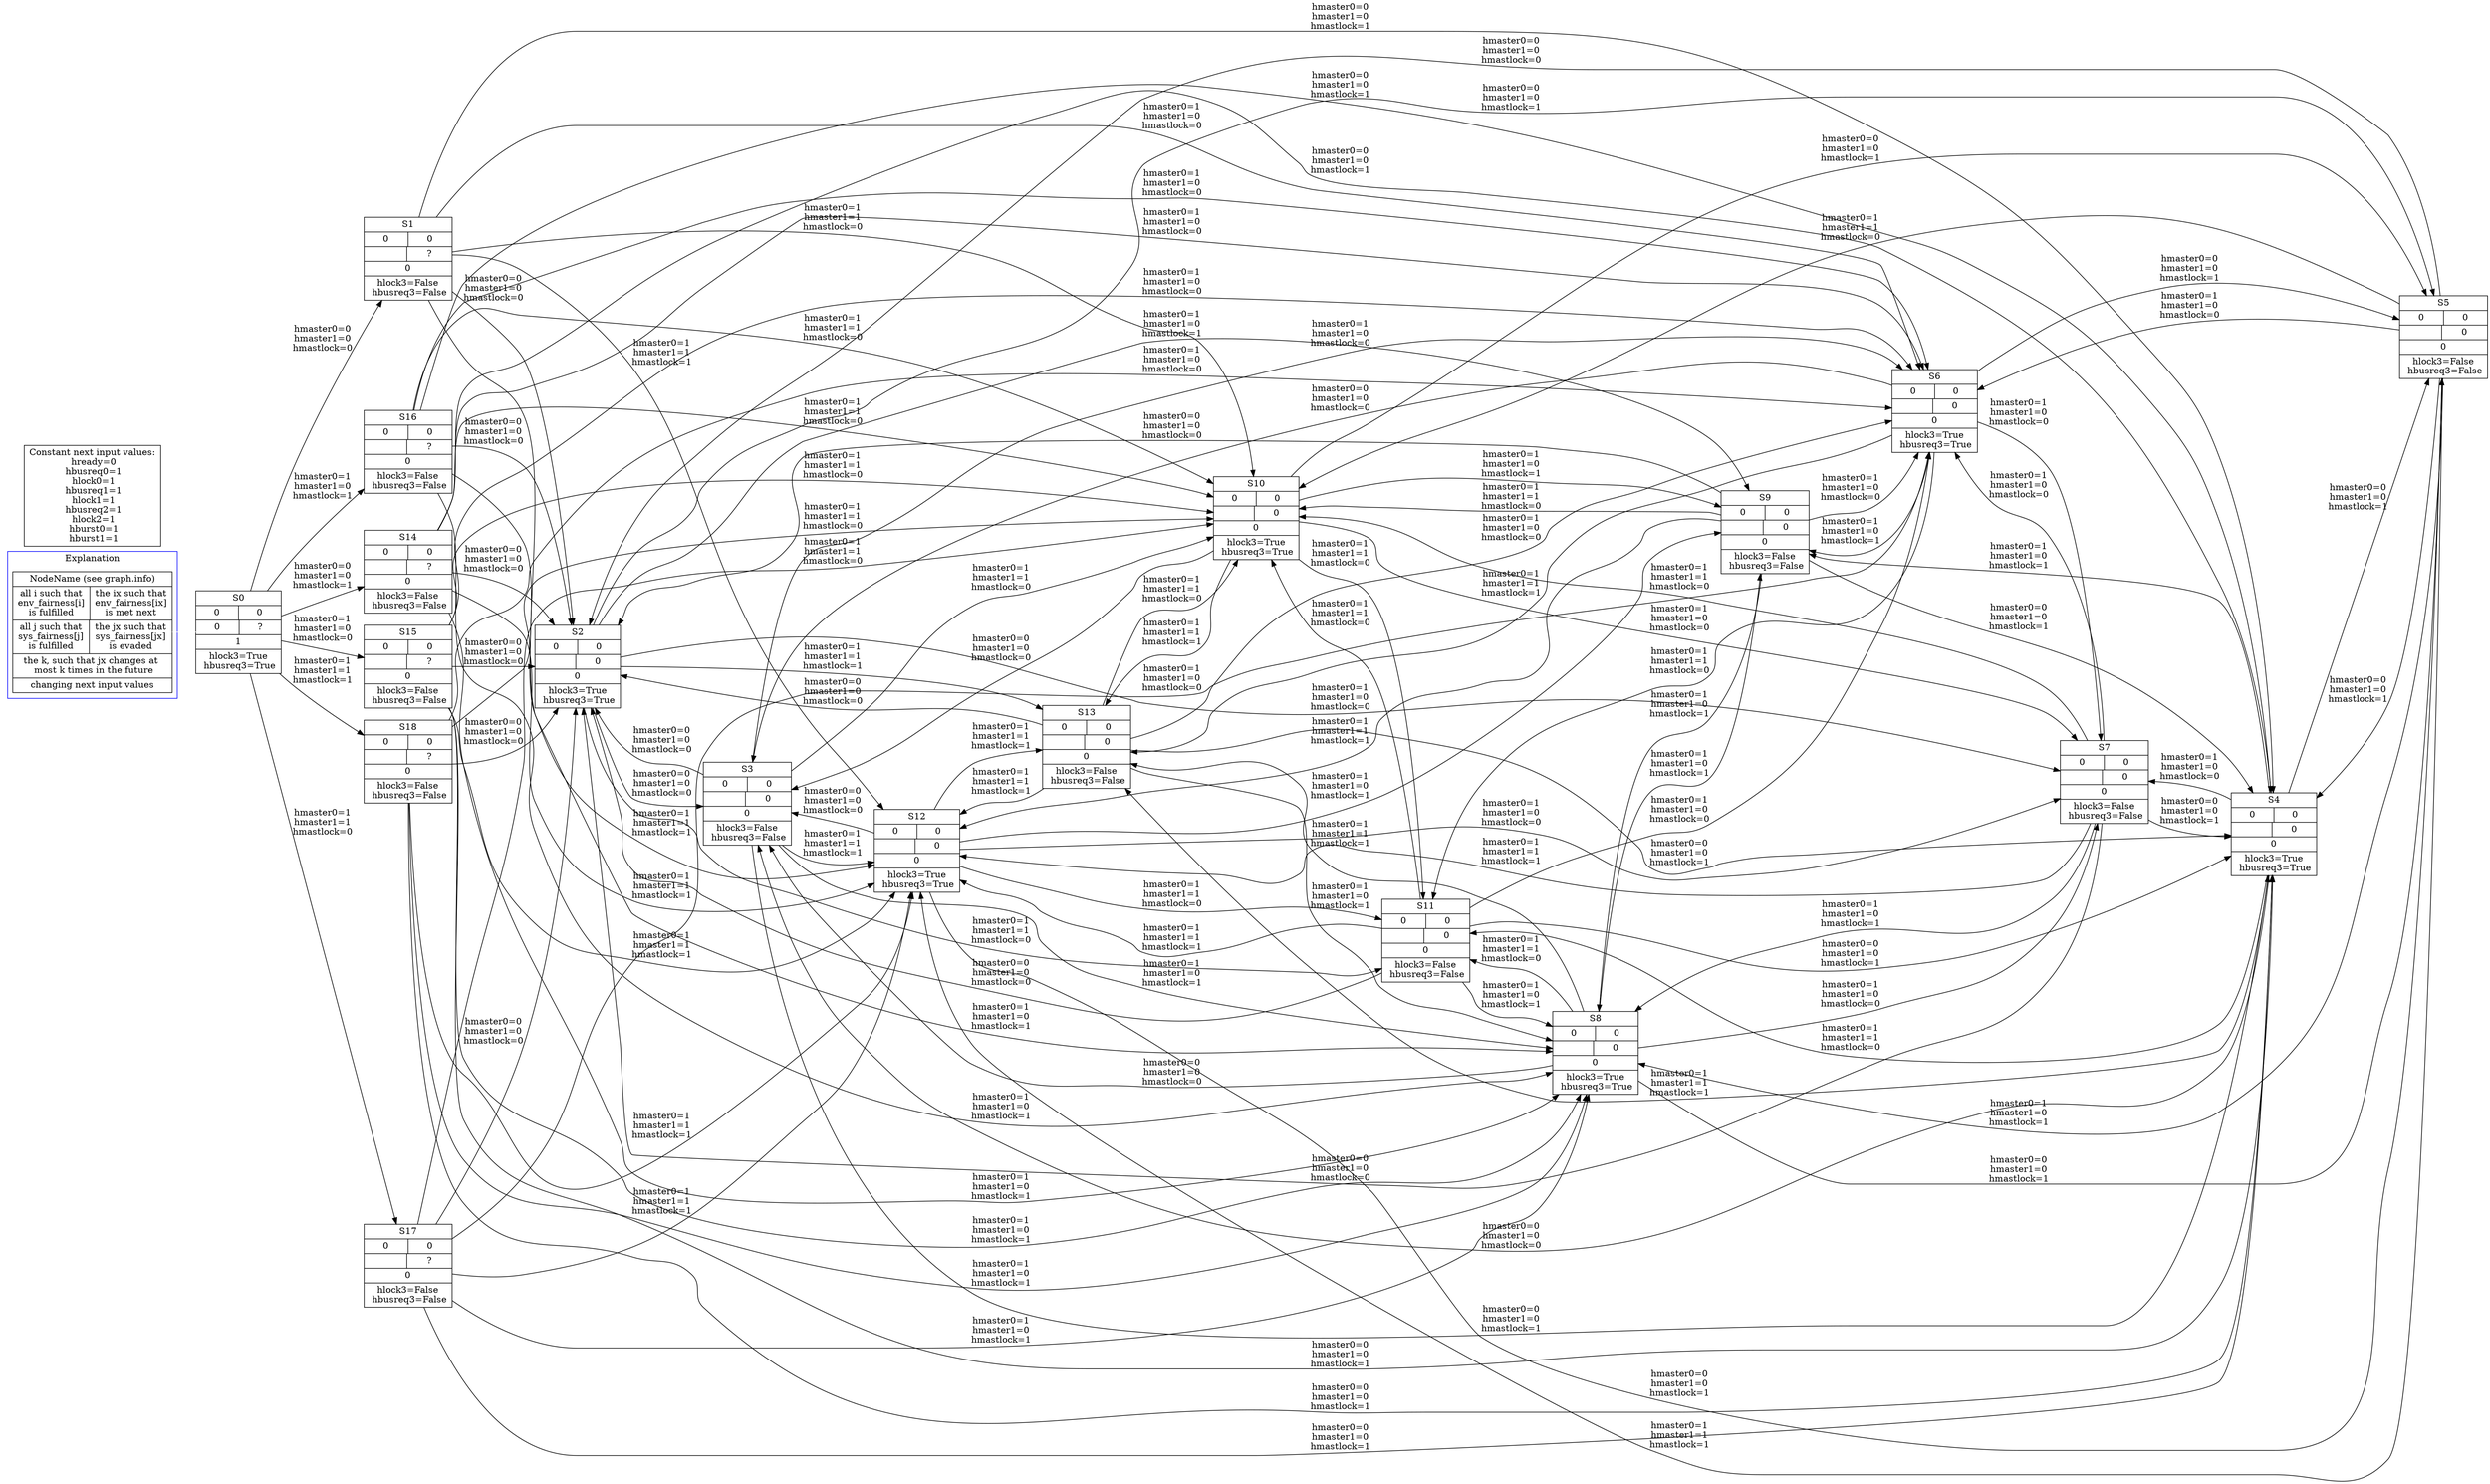 digraph G {
  rankdir=LR;
  node [shape = record];
  subgraph cluster1 {
    A[label = "NodeName (see graph.info)|{all i such that\nenv_fairness[i]\nis fulfilled|the ix such that\nenv_fairness[ix]\nis met next}|{all j such that\nsys_fairness[j]\nis fulfilled|the jx such that\nsys_fairness[jx]\nis evaded}| the k, such that jx changes at \n most k times in the future|changing next input values"];
    label = "Explanation";
    color=blue;
  }
  A->S0[color=white];
ConstantNextInputs[label="Constant next input values:\n hready=0\n hbusreq0=1\n hlock0=1\n hbusreq1=1\n hlock1=1\n hbusreq2=1\n hlock2=1\n hburst0=1\n hburst1=1\n "];
  S0[label = "S0 | {0 | 0} | {0 | ?} | 1 | hlock3=True\n hbusreq3=True\n "];
  S0 -> S1[label="hmaster0=0\nhmaster1=0\nhmastlock=0\n"];
  S0 -> S14[label="hmaster0=0\nhmaster1=0\nhmastlock=1\n"];
  S0 -> S15[label="hmaster0=1\nhmaster1=0\nhmastlock=0\n"];
  S0 -> S16[label="hmaster0=1\nhmaster1=0\nhmastlock=1\n"];
  S0 -> S17[label="hmaster0=1\nhmaster1=1\nhmastlock=0\n"];
  S0 -> S18[label="hmaster0=1\nhmaster1=1\nhmastlock=1\n"];
  S1[label = "S1 | {0 | 0} | { | ?} | 0 | hlock3=False\n hbusreq3=False\n "];
  S1 -> S2[label="hmaster0=0\nhmaster1=0\nhmastlock=0\n"];
  S1 -> S4[label="hmaster0=0\nhmaster1=0\nhmastlock=1\n"];
  S1 -> S6[label="hmaster0=1\nhmaster1=0\nhmastlock=0\n"];
  S1 -> S8[label="hmaster0=1\nhmaster1=0\nhmastlock=1\n"];
  S1 -> S10[label="hmaster0=1\nhmaster1=1\nhmastlock=0\n"];
  S1 -> S12[label="hmaster0=1\nhmaster1=1\nhmastlock=1\n"];
  S2[label = "S2 | {0 | 0} | { | 0} | 0 | hlock3=True\n hbusreq3=True\n "];
  S2 -> S3[label="hmaster0=0\nhmaster1=0\nhmastlock=0\n"];
  S2 -> S5[label="hmaster0=0\nhmaster1=0\nhmastlock=1\n"];
  S2 -> S7[label="hmaster0=1\nhmaster1=0\nhmastlock=0\n"];
  S2 -> S9[label="hmaster0=1\nhmaster1=0\nhmastlock=1\n"];
  S2 -> S11[label="hmaster0=1\nhmaster1=1\nhmastlock=0\n"];
  S2 -> S13[label="hmaster0=1\nhmaster1=1\nhmastlock=1\n"];
  S3[label = "S3 | {0 | 0} | { | 0} | 0 | hlock3=False\n hbusreq3=False\n "];
  S3 -> S2[label="hmaster0=0\nhmaster1=0\nhmastlock=0\n"];
  S3 -> S4[label="hmaster0=0\nhmaster1=0\nhmastlock=1\n"];
  S3 -> S6[label="hmaster0=1\nhmaster1=0\nhmastlock=0\n"];
  S3 -> S8[label="hmaster0=1\nhmaster1=0\nhmastlock=1\n"];
  S3 -> S10[label="hmaster0=1\nhmaster1=1\nhmastlock=0\n"];
  S3 -> S12[label="hmaster0=1\nhmaster1=1\nhmastlock=1\n"];
  S4[label = "S4 | {0 | 0} | { | 0} | 0 | hlock3=True\n hbusreq3=True\n "];
  S4 -> S3[label="hmaster0=0\nhmaster1=0\nhmastlock=0\n"];
  S4 -> S5[label="hmaster0=0\nhmaster1=0\nhmastlock=1\n"];
  S4 -> S7[label="hmaster0=1\nhmaster1=0\nhmastlock=0\n"];
  S4 -> S9[label="hmaster0=1\nhmaster1=0\nhmastlock=1\n"];
  S4 -> S11[label="hmaster0=1\nhmaster1=1\nhmastlock=0\n"];
  S4 -> S13[label="hmaster0=1\nhmaster1=1\nhmastlock=1\n"];
  S5[label = "S5 | {0 | 0} | { | 0} | 0 | hlock3=False\n hbusreq3=False\n "];
  S5 -> S2[label="hmaster0=0\nhmaster1=0\nhmastlock=0\n"];
  S5 -> S4[label="hmaster0=0\nhmaster1=0\nhmastlock=1\n"];
  S5 -> S6[label="hmaster0=1\nhmaster1=0\nhmastlock=0\n"];
  S5 -> S8[label="hmaster0=1\nhmaster1=0\nhmastlock=1\n"];
  S5 -> S10[label="hmaster0=1\nhmaster1=1\nhmastlock=0\n"];
  S5 -> S12[label="hmaster0=1\nhmaster1=1\nhmastlock=1\n"];
  S6[label = "S6 | {0 | 0} | { | 0} | 0 | hlock3=True\n hbusreq3=True\n "];
  S6 -> S3[label="hmaster0=0\nhmaster1=0\nhmastlock=0\n"];
  S6 -> S5[label="hmaster0=0\nhmaster1=0\nhmastlock=1\n"];
  S6 -> S7[label="hmaster0=1\nhmaster1=0\nhmastlock=0\n"];
  S6 -> S9[label="hmaster0=1\nhmaster1=0\nhmastlock=1\n"];
  S6 -> S11[label="hmaster0=1\nhmaster1=1\nhmastlock=0\n"];
  S6 -> S13[label="hmaster0=1\nhmaster1=1\nhmastlock=1\n"];
  S7[label = "S7 | {0 | 0} | { | 0} | 0 | hlock3=False\n hbusreq3=False\n "];
  S7 -> S2[label="hmaster0=0\nhmaster1=0\nhmastlock=0\n"];
  S7 -> S4[label="hmaster0=0\nhmaster1=0\nhmastlock=1\n"];
  S7 -> S6[label="hmaster0=1\nhmaster1=0\nhmastlock=0\n"];
  S7 -> S8[label="hmaster0=1\nhmaster1=0\nhmastlock=1\n"];
  S7 -> S10[label="hmaster0=1\nhmaster1=1\nhmastlock=0\n"];
  S7 -> S12[label="hmaster0=1\nhmaster1=1\nhmastlock=1\n"];
  S8[label = "S8 | {0 | 0} | { | 0} | 0 | hlock3=True\n hbusreq3=True\n "];
  S8 -> S3[label="hmaster0=0\nhmaster1=0\nhmastlock=0\n"];
  S8 -> S5[label="hmaster0=0\nhmaster1=0\nhmastlock=1\n"];
  S8 -> S7[label="hmaster0=1\nhmaster1=0\nhmastlock=0\n"];
  S8 -> S9[label="hmaster0=1\nhmaster1=0\nhmastlock=1\n"];
  S8 -> S11[label="hmaster0=1\nhmaster1=1\nhmastlock=0\n"];
  S8 -> S13[label="hmaster0=1\nhmaster1=1\nhmastlock=1\n"];
  S9[label = "S9 | {0 | 0} | { | 0} | 0 | hlock3=False\n hbusreq3=False\n "];
  S9 -> S2[label="hmaster0=0\nhmaster1=0\nhmastlock=0\n"];
  S9 -> S4[label="hmaster0=0\nhmaster1=0\nhmastlock=1\n"];
  S9 -> S6[label="hmaster0=1\nhmaster1=0\nhmastlock=0\n"];
  S9 -> S8[label="hmaster0=1\nhmaster1=0\nhmastlock=1\n"];
  S9 -> S10[label="hmaster0=1\nhmaster1=1\nhmastlock=0\n"];
  S9 -> S12[label="hmaster0=1\nhmaster1=1\nhmastlock=1\n"];
  S10[label = "S10 | {0 | 0} | { | 0} | 0 | hlock3=True\n hbusreq3=True\n "];
  S10 -> S3[label="hmaster0=0\nhmaster1=0\nhmastlock=0\n"];
  S10 -> S5[label="hmaster0=0\nhmaster1=0\nhmastlock=1\n"];
  S10 -> S7[label="hmaster0=1\nhmaster1=0\nhmastlock=0\n"];
  S10 -> S9[label="hmaster0=1\nhmaster1=0\nhmastlock=1\n"];
  S10 -> S11[label="hmaster0=1\nhmaster1=1\nhmastlock=0\n"];
  S10 -> S13[label="hmaster0=1\nhmaster1=1\nhmastlock=1\n"];
  S11[label = "S11 | {0 | 0} | { | 0} | 0 | hlock3=False\n hbusreq3=False\n "];
  S11 -> S2[label="hmaster0=0\nhmaster1=0\nhmastlock=0\n"];
  S11 -> S4[label="hmaster0=0\nhmaster1=0\nhmastlock=1\n"];
  S11 -> S6[label="hmaster0=1\nhmaster1=0\nhmastlock=0\n"];
  S11 -> S8[label="hmaster0=1\nhmaster1=0\nhmastlock=1\n"];
  S11 -> S10[label="hmaster0=1\nhmaster1=1\nhmastlock=0\n"];
  S11 -> S12[label="hmaster0=1\nhmaster1=1\nhmastlock=1\n"];
  S12[label = "S12 | {0 | 0} | { | 0} | 0 | hlock3=True\n hbusreq3=True\n "];
  S12 -> S3[label="hmaster0=0\nhmaster1=0\nhmastlock=0\n"];
  S12 -> S5[label="hmaster0=0\nhmaster1=0\nhmastlock=1\n"];
  S12 -> S7[label="hmaster0=1\nhmaster1=0\nhmastlock=0\n"];
  S12 -> S9[label="hmaster0=1\nhmaster1=0\nhmastlock=1\n"];
  S12 -> S11[label="hmaster0=1\nhmaster1=1\nhmastlock=0\n"];
  S12 -> S13[label="hmaster0=1\nhmaster1=1\nhmastlock=1\n"];
  S13[label = "S13 | {0 | 0} | { | 0} | 0 | hlock3=False\n hbusreq3=False\n "];
  S13 -> S2[label="hmaster0=0\nhmaster1=0\nhmastlock=0\n"];
  S13 -> S4[label="hmaster0=0\nhmaster1=0\nhmastlock=1\n"];
  S13 -> S6[label="hmaster0=1\nhmaster1=0\nhmastlock=0\n"];
  S13 -> S8[label="hmaster0=1\nhmaster1=0\nhmastlock=1\n"];
  S13 -> S10[label="hmaster0=1\nhmaster1=1\nhmastlock=0\n"];
  S13 -> S12[label="hmaster0=1\nhmaster1=1\nhmastlock=1\n"];
  S14[label = "S14 | {0 | 0} | { | ?} | 0 | hlock3=False\n hbusreq3=False\n "];
  S14 -> S2[label="hmaster0=0\nhmaster1=0\nhmastlock=0\n"];
  S14 -> S4[label="hmaster0=0\nhmaster1=0\nhmastlock=1\n"];
  S14 -> S6[label="hmaster0=1\nhmaster1=0\nhmastlock=0\n"];
  S14 -> S8[label="hmaster0=1\nhmaster1=0\nhmastlock=1\n"];
  S14 -> S10[label="hmaster0=1\nhmaster1=1\nhmastlock=0\n"];
  S14 -> S12[label="hmaster0=1\nhmaster1=1\nhmastlock=1\n"];
  S15[label = "S15 | {0 | 0} | { | ?} | 0 | hlock3=False\n hbusreq3=False\n "];
  S15 -> S2[label="hmaster0=0\nhmaster1=0\nhmastlock=0\n"];
  S15 -> S4[label="hmaster0=0\nhmaster1=0\nhmastlock=1\n"];
  S15 -> S6[label="hmaster0=1\nhmaster1=0\nhmastlock=0\n"];
  S15 -> S8[label="hmaster0=1\nhmaster1=0\nhmastlock=1\n"];
  S15 -> S10[label="hmaster0=1\nhmaster1=1\nhmastlock=0\n"];
  S15 -> S12[label="hmaster0=1\nhmaster1=1\nhmastlock=1\n"];
  S16[label = "S16 | {0 | 0} | { | ?} | 0 | hlock3=False\n hbusreq3=False\n "];
  S16 -> S2[label="hmaster0=0\nhmaster1=0\nhmastlock=0\n"];
  S16 -> S4[label="hmaster0=0\nhmaster1=0\nhmastlock=1\n"];
  S16 -> S6[label="hmaster0=1\nhmaster1=0\nhmastlock=0\n"];
  S16 -> S8[label="hmaster0=1\nhmaster1=0\nhmastlock=1\n"];
  S16 -> S10[label="hmaster0=1\nhmaster1=1\nhmastlock=0\n"];
  S16 -> S12[label="hmaster0=1\nhmaster1=1\nhmastlock=1\n"];
  S17[label = "S17 | {0 | 0} | { | ?} | 0 | hlock3=False\n hbusreq3=False\n "];
  S17 -> S2[label="hmaster0=0\nhmaster1=0\nhmastlock=0\n"];
  S17 -> S4[label="hmaster0=0\nhmaster1=0\nhmastlock=1\n"];
  S17 -> S6[label="hmaster0=1\nhmaster1=0\nhmastlock=0\n"];
  S17 -> S8[label="hmaster0=1\nhmaster1=0\nhmastlock=1\n"];
  S17 -> S10[label="hmaster0=1\nhmaster1=1\nhmastlock=0\n"];
  S17 -> S12[label="hmaster0=1\nhmaster1=1\nhmastlock=1\n"];
  S18[label = "S18 | {0 | 0} | { | ?} | 0 | hlock3=False\n hbusreq3=False\n "];
  S18 -> S2[label="hmaster0=0\nhmaster1=0\nhmastlock=0\n"];
  S18 -> S4[label="hmaster0=0\nhmaster1=0\nhmastlock=1\n"];
  S18 -> S6[label="hmaster0=1\nhmaster1=0\nhmastlock=0\n"];
  S18 -> S8[label="hmaster0=1\nhmaster1=0\nhmastlock=1\n"];
  S18 -> S10[label="hmaster0=1\nhmaster1=1\nhmastlock=0\n"];
  S18 -> S12[label="hmaster0=1\nhmaster1=1\nhmastlock=1\n"];
}
